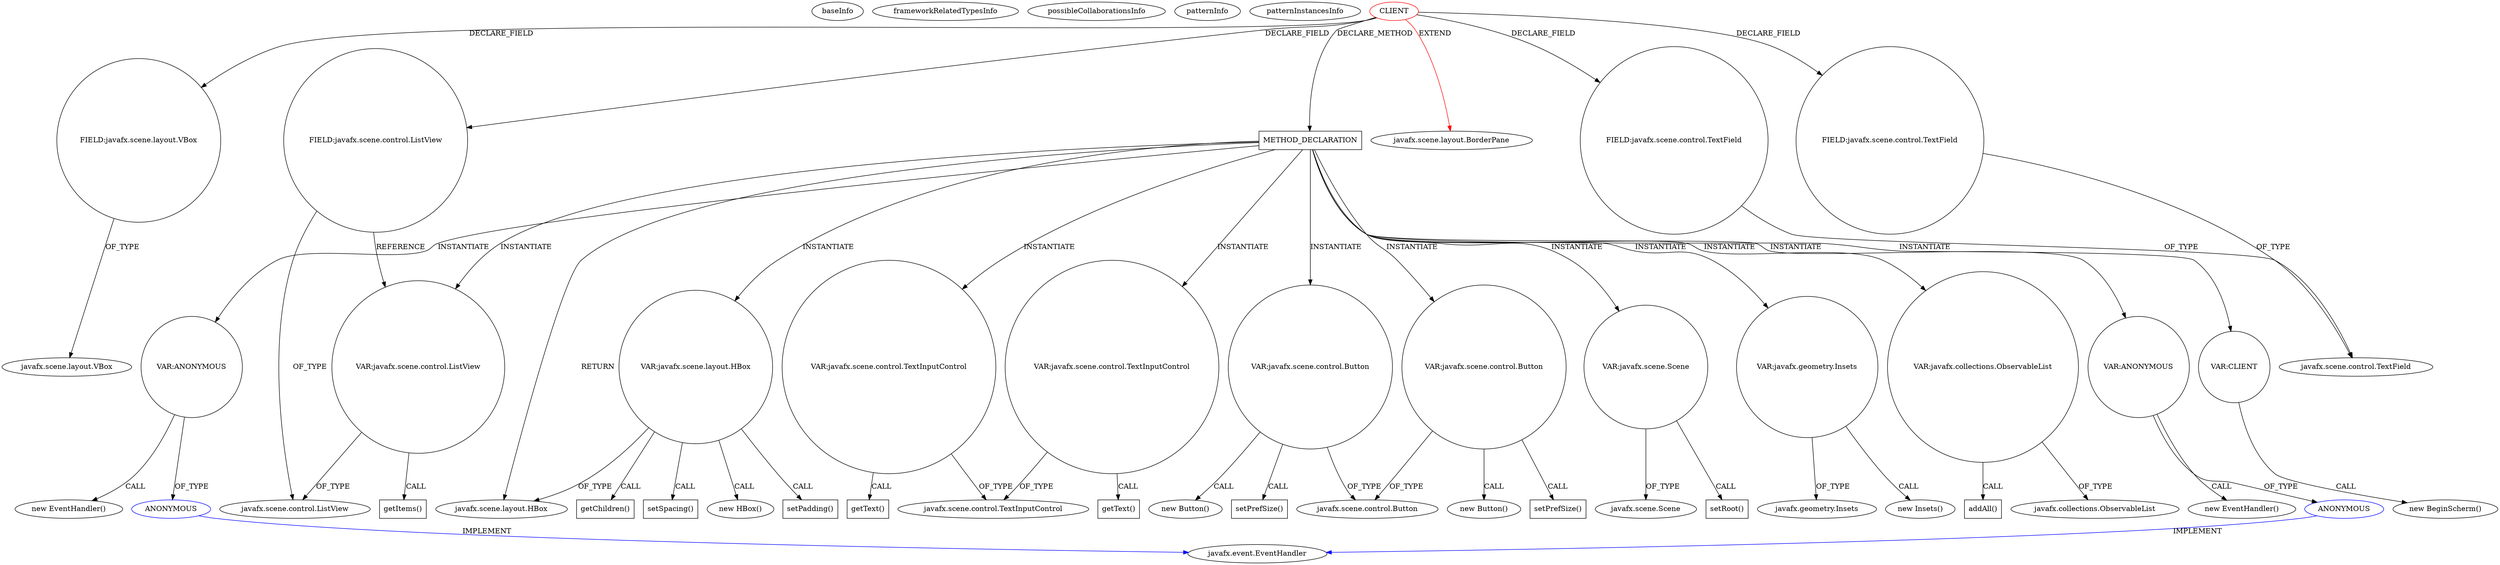 digraph {
baseInfo[graphId=3537,category="pattern",isAnonymous=false,possibleRelation=true]
frameworkRelatedTypesInfo[0="javafx.scene.layout.BorderPane"]
possibleCollaborationsInfo[0="3537~INSTANTIATION-CLIENT_METHOD_DECLARATION-~javafx.scene.layout.BorderPane ~javafx.event.EventHandler ~false~true",1="3537~INSTANTIATION-CLIENT_METHOD_DECLARATION-~javafx.scene.layout.BorderPane ~javafx.event.EventHandler ~false~true"]
patternInfo[frequency=2.0,patternRootClient=0]
patternInstancesInfo[0="Dieuken-rpg~/Dieuken-rpg/rpg-master/src/gui/SchatToevoegen.java~SchatToevoegen~375",1="Dieuken-rpg~/Dieuken-rpg/rpg-master/src/gui/MonsterToevoegen.java~MonsterToevoegen~353"]
43[label="new BeginScherm()",vertexType="CONSTRUCTOR_CALL",isFrameworkType=false]
44[label="VAR:CLIENT",vertexType="VARIABLE_EXPRESION",isFrameworkType=false,shape=circle]
20[label="METHOD_DECLARATION",vertexType="CLIENT_METHOD_DECLARATION",isFrameworkType=false,shape=box]
0[label="CLIENT",vertexType="ROOT_CLIENT_CLASS_DECLARATION",isFrameworkType=false,color=red]
40[label="VAR:ANONYMOUS",vertexType="VARIABLE_EXPRESION",isFrameworkType=false,shape=circle]
41[label="ANONYMOUS",vertexType="REFERENCE_ANONYMOUS_DECLARATION",isFrameworkType=false,color=blue]
39[label="new EventHandler()",vertexType="CONSTRUCTOR_CALL",isFrameworkType=false]
61[label="VAR:ANONYMOUS",vertexType="VARIABLE_EXPRESION",isFrameworkType=false,shape=circle]
62[label="ANONYMOUS",vertexType="REFERENCE_ANONYMOUS_DECLARATION",isFrameworkType=false,color=blue]
60[label="new EventHandler()",vertexType="CONSTRUCTOR_CALL",isFrameworkType=false]
79[label="VAR:javafx.scene.control.ListView",vertexType="VARIABLE_EXPRESION",isFrameworkType=false,shape=circle]
80[label="getItems()",vertexType="INSIDE_CALL",isFrameworkType=false,shape=box]
16[label="FIELD:javafx.scene.layout.VBox",vertexType="FIELD_DECLARATION",isFrameworkType=false,shape=circle]
21[label="javafx.scene.layout.HBox",vertexType="FRAMEWORK_CLASS_TYPE",isFrameworkType=false]
11[label="javafx.scene.control.ListView",vertexType="FRAMEWORK_CLASS_TYPE",isFrameworkType=false]
42[label="javafx.event.EventHandler",vertexType="FRAMEWORK_INTERFACE_TYPE",isFrameworkType=false]
1[label="javafx.scene.layout.BorderPane",vertexType="FRAMEWORK_CLASS_TYPE",isFrameworkType=false]
10[label="FIELD:javafx.scene.control.ListView",vertexType="FIELD_DECLARATION",isFrameworkType=false,shape=circle]
70[label="VAR:javafx.scene.control.TextInputControl",vertexType="VARIABLE_EXPRESION",isFrameworkType=false,shape=circle]
71[label="getText()",vertexType="INSIDE_CALL",isFrameworkType=false,shape=box]
73[label="VAR:javafx.scene.control.TextInputControl",vertexType="VARIABLE_EXPRESION",isFrameworkType=false,shape=circle]
74[label="getText()",vertexType="INSIDE_CALL",isFrameworkType=false,shape=box]
54[label="VAR:javafx.scene.control.Button",vertexType="VARIABLE_EXPRESION",isFrameworkType=false,shape=circle]
47[label="VAR:javafx.scene.Scene",vertexType="VARIABLE_EXPRESION",isFrameworkType=false,shape=circle]
48[label="setRoot()",vertexType="INSIDE_CALL",isFrameworkType=false,shape=box]
53[label="new Button()",vertexType="CONSTRUCTOR_CALL",isFrameworkType=false]
57[label="setPrefSize()",vertexType="INSIDE_CALL",isFrameworkType=false,shape=box]
33[label="VAR:javafx.scene.control.Button",vertexType="VARIABLE_EXPRESION",isFrameworkType=false,shape=circle]
32[label="new Button()",vertexType="CONSTRUCTOR_CALL",isFrameworkType=false]
36[label="setPrefSize()",vertexType="INSIDE_CALL",isFrameworkType=false,shape=box]
23[label="VAR:javafx.scene.layout.HBox",vertexType="VARIABLE_EXPRESION",isFrameworkType=false,shape=circle]
86[label="getChildren()",vertexType="INSIDE_CALL",isFrameworkType=false,shape=box]
31[label="setSpacing()",vertexType="INSIDE_CALL",isFrameworkType=false,shape=box]
22[label="new HBox()",vertexType="CONSTRUCTOR_CALL",isFrameworkType=false]
28[label="VAR:javafx.geometry.Insets",vertexType="VARIABLE_EXPRESION",isFrameworkType=false,shape=circle]
27[label="new Insets()",vertexType="CONSTRUCTOR_CALL",isFrameworkType=false]
29[label="javafx.geometry.Insets",vertexType="FRAMEWORK_CLASS_TYPE",isFrameworkType=false]
49[label="javafx.scene.Scene",vertexType="FRAMEWORK_CLASS_TYPE",isFrameworkType=false]
17[label="javafx.scene.layout.VBox",vertexType="FRAMEWORK_CLASS_TYPE",isFrameworkType=false]
34[label="javafx.scene.control.Button",vertexType="FRAMEWORK_CLASS_TYPE",isFrameworkType=false]
82[label="VAR:javafx.collections.ObservableList",vertexType="VARIABLE_EXPRESION",isFrameworkType=false,shape=circle]
84[label="javafx.collections.ObservableList",vertexType="FRAMEWORK_INTERFACE_TYPE",isFrameworkType=false]
66[label="javafx.scene.control.TextInputControl",vertexType="FRAMEWORK_CLASS_TYPE",isFrameworkType=false]
83[label="addAll()",vertexType="INSIDE_CALL",isFrameworkType=false,shape=box]
26[label="setPadding()",vertexType="INSIDE_CALL",isFrameworkType=false,shape=box]
12[label="FIELD:javafx.scene.control.TextField",vertexType="FIELD_DECLARATION",isFrameworkType=false,shape=circle]
3[label="javafx.scene.control.TextField",vertexType="FRAMEWORK_CLASS_TYPE",isFrameworkType=false]
4[label="FIELD:javafx.scene.control.TextField",vertexType="FIELD_DECLARATION",isFrameworkType=false,shape=circle]
20->73[label="INSTANTIATE"]
41->42[label="IMPLEMENT",color=blue]
54->53[label="CALL"]
47->49[label="OF_TYPE"]
20->47[label="INSTANTIATE"]
20->79[label="INSTANTIATE"]
20->23[label="INSTANTIATE"]
10->11[label="OF_TYPE"]
0->20[label="DECLARE_METHOD"]
20->40[label="INSTANTIATE"]
23->22[label="CALL"]
40->41[label="OF_TYPE"]
61->62[label="OF_TYPE"]
40->39[label="CALL"]
73->66[label="OF_TYPE"]
20->28[label="INSTANTIATE"]
73->74[label="CALL"]
0->10[label="DECLARE_FIELD"]
44->43[label="CALL"]
20->70[label="INSTANTIATE"]
23->31[label="CALL"]
20->82[label="INSTANTIATE"]
70->66[label="OF_TYPE"]
20->33[label="INSTANTIATE"]
20->54[label="INSTANTIATE"]
23->21[label="OF_TYPE"]
28->29[label="OF_TYPE"]
0->4[label="DECLARE_FIELD"]
23->26[label="CALL"]
12->3[label="OF_TYPE"]
20->44[label="INSTANTIATE"]
61->60[label="CALL"]
20->21[label="RETURN"]
28->27[label="CALL"]
54->34[label="OF_TYPE"]
20->61[label="INSTANTIATE"]
33->32[label="CALL"]
23->86[label="CALL"]
70->71[label="CALL"]
82->84[label="OF_TYPE"]
33->34[label="OF_TYPE"]
0->16[label="DECLARE_FIELD"]
47->48[label="CALL"]
10->79[label="REFERENCE"]
62->42[label="IMPLEMENT",color=blue]
79->80[label="CALL"]
33->36[label="CALL"]
79->11[label="OF_TYPE"]
54->57[label="CALL"]
4->3[label="OF_TYPE"]
0->1[label="EXTEND",color=red]
0->12[label="DECLARE_FIELD"]
16->17[label="OF_TYPE"]
82->83[label="CALL"]
}
